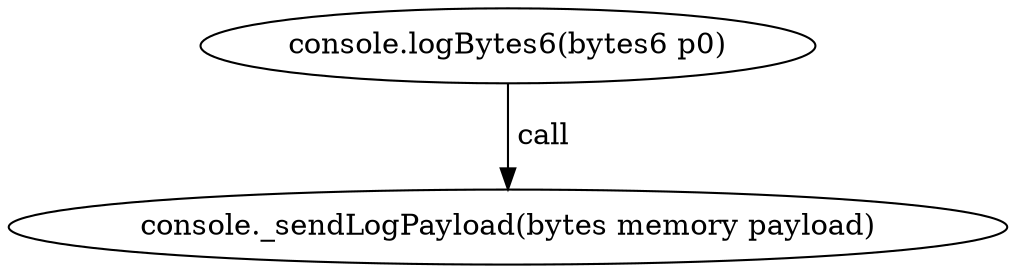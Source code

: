 digraph "" {
	graph [bb="0,0,413.08,124.8"];
	node [label="\N"];
	"console.logBytes6(bytes6 p0)"	 [height=0.5,
		pos="206.54,106.8",
		width=3.4951];
	"console._sendLogPayload(bytes memory payload)"	 [height=0.5,
		pos="206.54,18",
		width=5.7372];
	"console.logBytes6(bytes6 p0)" -> "console._sendLogPayload(bytes memory payload)" [key=call,
	label=" call",
	lp="218.39,62.4",
	pos="e,206.54,36.072 206.54,88.401 206.54,76.295 206.54,60.208 206.54,46.467"];
}
digraph "" {
	graph [bb="0,0,413.08,124.8"];
	node [label="\N"];
	"console.logBytes6(bytes6 p0)"	 [height=0.5,
		pos="206.54,106.8",
		width=3.4951];
	"console._sendLogPayload(bytes memory payload)"	 [height=0.5,
		pos="206.54,18",
		width=5.7372];
	"console.logBytes6(bytes6 p0)" -> "console._sendLogPayload(bytes memory payload)" [key=call,
	label=" call",
	lp="218.39,62.4",
	pos="e,206.54,36.072 206.54,88.401 206.54,76.295 206.54,60.208 206.54,46.467"];
}
